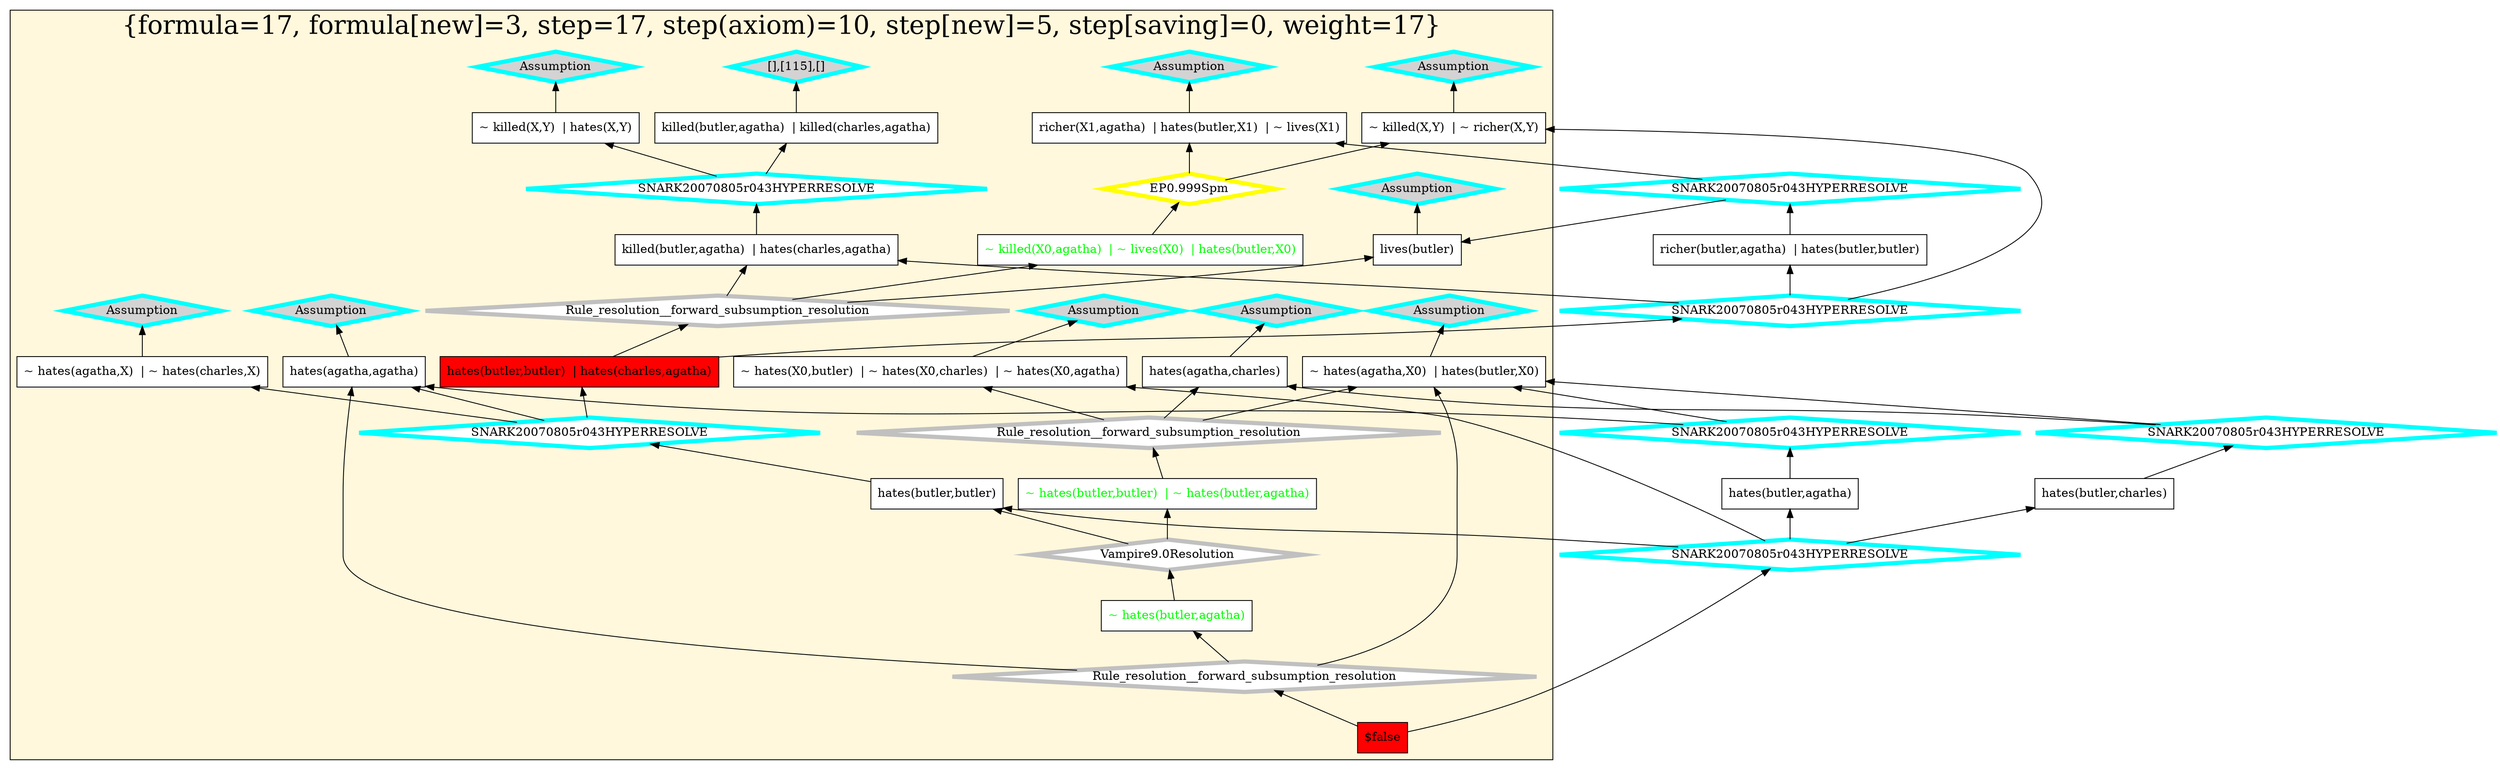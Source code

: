 digraph g 
{ rankdir=BT;
   
  "x_224" [ color="black" shape="box" label="killed(butler,agatha)  | hates(charles,agatha)" fillcolor="white" style="filled"  ];
  "x_39" [ color="black" shape="box" label="~ killed(X,Y)  | hates(X,Y)" fillcolor="white" style="filled"  ];
  "x_5" [ fontcolor="green" color="black" shape="box" label="hates(butler,X1)  | ~ killed(X1,agatha)  | ~ lives(X1)" fillcolor="white" style="filled"  ];
  "x_2" [ color="black" shape="box" label="$false" fillcolor="red" style="filled"  ];
  "x_392" [ color="black" shape="box" label="~ hates(X,agatha)  | ~ hates(X,butler)  | ~ hates(X,charles)" fillcolor="white" style="filled"  ];
  "x_82" [ color="black" shape="box" label="~ hates(agatha,X)  | hates(butler,X)" fillcolor="white" style="filled"  ];
  "x_3" [ color="black" shape="box" label="lives(butler)" fillcolor="white" style="filled"  ];
  "x_391" [ color="black" shape="box" label="hates(charles,agatha)  | hates(butler,butler)" fillcolor="red" style="filled"  ];
  "x_336" [ color="black" shape="box" label="hates(agatha,agatha)" fillcolor="white" style="filled"  ];
  "x_115" [ color="black" shape="box" label="killed(butler,agatha)  | killed(charles,agatha)" fillcolor="white" style="filled"  ];
  "x_391" [ color="black" shape="box" label="hates(butler,butler)  | hates(charles,agatha)" fillcolor="red" style="filled"  ];
  "x_225" [ color="black" shape="box" label="hates(agatha,charles)" fillcolor="white" style="filled"  ];
  "x_390" [ color="black" shape="box" label="~ killed(X1,X2)  | ~ richer(X1,X2)" fillcolor="white" style="filled"  ];
  "x_213" [ color="black" shape="box" label="~ lives(X)  | richer(X,agatha)  | hates(butler,X)" fillcolor="white" style="filled"  ];
  "x_270" [ color="black" shape="box" label="hates(butler,butler)" fillcolor="white" style="filled"  ];
  "x_206" [ color="black" shape="box" label="hates(butler,agatha)" fillcolor="white" style="filled"  ];
  "x_3" [ color="black" shape="box" label="lives(butler)" fillcolor="white" style="filled"  ];
  "x_82" [ color="black" shape="box" label="~ hates(agatha,X0)  | hates(butler,X0)" fillcolor="white" style="filled"  ];
  "x_225" [ color="black" shape="box" label="hates(agatha,charles)" fillcolor="white" style="filled"  ];
  "x_336" [ color="black" shape="box" label="hates(agatha,agatha)" fillcolor="white" style="filled"  ];
  "x_152" [ color="black" shape="box" label="hates(butler,charles)" fillcolor="white" style="filled"  ];
  "x_303" [ fontcolor="green" color="black" shape="box" label="~ hates(butler,agatha)" fillcolor="white" style="filled"  ];
  "x_2" [ color="black" shape="box" label="$false" fillcolor="red" style="filled"  ];
  "x_270" [ color="black" shape="box" label="hates(butler,butler)" fillcolor="white" style="filled"  ];
  "x_383" [ color="black" shape="box" label="~ hates(agatha,X)  | ~ hates(charles,X)" fillcolor="white" style="filled"  ];
  "x_390" [ color="black" shape="box" label="~ killed(X,Y)  | ~ richer(X,Y)" fillcolor="white" style="filled"  ];
  "x_5" [ fontcolor="green" color="black" shape="box" label="~ killed(X0,agatha)  | ~ lives(X0)  | hates(butler,X0)" fillcolor="white" style="filled"  ];
  "x_130" [ color="black" shape="box" label="richer(butler,agatha)  | hates(butler,butler)" fillcolor="white" style="filled"  ];
  "x_213" [ color="black" shape="box" label="richer(X1,agatha)  | hates(butler,X1)  | ~ lives(X1)" fillcolor="white" style="filled"  ];
  "x_224" [ color="black" shape="box" label="killed(butler,agatha)  | hates(charles,agatha)" fillcolor="white" style="filled"  ];
  "x_379" [ fontcolor="green" color="black" shape="box" label="~ hates(butler,butler)  | ~ hates(butler,agatha)" fillcolor="white" style="filled"  ];
  "x_392" [ color="black" shape="box" label="~ hates(X0,butler)  | ~ hates(X0,charles)  | ~ hates(X0,agatha)" fillcolor="white" style="filled"  ];
  "-7f2be617:1240b4a10d1:-4645" [ URL="http://browser.inference-web.org/iwbrowser/BrowseNodeSet?url=http%3A%2F%2Finference-web.org%2Fproofs%2Ftptp%2FSolutions%2FPUZ%2FPUZ001-1%2FVampire---9.0%2Fanswer.owl%23ns_38" color="grey" shape="diamond" label="Vampire9.0Resolution" fillcolor="white" style="filled" penwidth="5"  ];
  "x_303" -> "-7f2be617:1240b4a10d1:-4645";
  "-7f2be617:1240b4a10d1:-4645" -> "x_270";
  "-7f2be617:1240b4a10d1:-4645" -> "x_379";
  "-7f2be617:1240b4a10d1:-4887" [ URL="http://browser.inference-web.org/iwbrowser/BrowseNodeSet?url=http%3A%2F%2Finference-web.org%2Fproofs%2Ftptp%2FSolutions%2FPUZ%2FPUZ001-1%2FEP---1.1pre%2Fanswer.owl%23ns_14" color="yellow" shape="diamond" label="EP0.999Spm" fillcolor="white" style="filled" penwidth="5"  ];
  "x_5" -> "-7f2be617:1240b4a10d1:-4887";
  "-7f2be617:1240b4a10d1:-4887" -> "x_213";
  "-7f2be617:1240b4a10d1:-4887" -> "x_390";
  "-7f2be617:1240b4a10d1:-46c6" [ URL="http://browser.inference-web.org/iwbrowser/BrowseNodeSet?url=http%3A%2F%2Finference-web.org%2Fproofs%2Ftptp%2FSolutions%2FPUZ%2FPUZ001-1%2FSNARK---20080805r005%2Fanswer.owl%23ns_16" color="cyan" shape="diamond" label="SNARK20070805r043HYPERRESOLVE" fillcolor="white" style="filled" penwidth="5"  ];
  "x_130" -> "-7f2be617:1240b4a10d1:-46c6";
  "-7f2be617:1240b4a10d1:-46c6" -> "x_3";
  "-7f2be617:1240b4a10d1:-46c6" -> "x_213";
  "-7f2be617:1240b4a10d1:-46b2" [ URL="http://browser.inference-web.org/iwbrowser/BrowseNodeSet?url=http%3A%2F%2Finference-web.org%2Fproofs%2Ftptp%2FSolutions%2FPUZ%2FPUZ001-1%2FSNARK---20080805r005%2Fanswer.owl%23ns_different_hates" color="cyan" shape="diamond" label="Assumption" fillcolor="lightgrey" style="filled" penwidth="5"  ];
  "x_383" -> "-7f2be617:1240b4a10d1:-46b2";
  "-7f2be617:1240b4a10d1:-46cb" [ URL="http://browser.inference-web.org/iwbrowser/BrowseNodeSet?url=http%3A%2F%2Finference-web.org%2Fproofs%2Ftptp%2FSolutions%2FPUZ%2FPUZ001-1%2FSNARK---20080805r005%2Fanswer.owl%23ns_killer_hates_victim" color="cyan" shape="diamond" label="Assumption" fillcolor="lightgrey" style="filled" penwidth="5"  ];
  "x_39" -> "-7f2be617:1240b4a10d1:-46cb";
  "-7f2be617:1240b4a10d1:-46d0" [ URL="http://browser.inference-web.org/iwbrowser/BrowseNodeSet?url=http%3A%2F%2Finference-web.org%2Fproofs%2Ftptp%2FSolutions%2FPUZ%2FPUZ001-1%2FSNARK---20080805r005%2Fanswer.owl%23ns_prove_neither_charles_nor_butler_did_it" color="cyan" shape="diamond" label="[],[115],[]" fillcolor="lightgrey" style="filled" penwidth="5"  ];
  "x_115" -> "-7f2be617:1240b4a10d1:-46d0";
  "-7f2be617:1240b4a10d1:-46fc" [ URL="http://browser.inference-web.org/iwbrowser/BrowseNodeSet?url=http%3A%2F%2Finference-web.org%2Fproofs%2Ftptp%2FSolutions%2FPUZ%2FPUZ001-1%2FSNARK---20080805r005%2Fanswer.owl%23answer" color="cyan" shape="diamond" label="SNARK20070805r043HYPERRESOLVE" fillcolor="white" style="filled" penwidth="5"  ];
  "x_2" -> "-7f2be617:1240b4a10d1:-46fc";
  "-7f2be617:1240b4a10d1:-46fc" -> "x_152";
  "-7f2be617:1240b4a10d1:-46fc" -> "x_206";
  "-7f2be617:1240b4a10d1:-46fc" -> "x_270";
  "-7f2be617:1240b4a10d1:-46fc" -> "x_392";
  "-7f2be617:1240b4a10d1:-46b7" [ URL="http://browser.inference-web.org/iwbrowser/BrowseNodeSet?url=http%3A%2F%2Finference-web.org%2Fproofs%2Ftptp%2FSolutions%2FPUZ%2FPUZ001-1%2FSNARK---20080805r005%2Fanswer.owl%23ns_poorer_killer" color="cyan" shape="diamond" label="Assumption" fillcolor="lightgrey" style="filled" penwidth="5"  ];
  "x_390" -> "-7f2be617:1240b4a10d1:-46b7";
  "-7f2be617:1240b4a10d1:-463a" [ URL="http://browser.inference-web.org/iwbrowser/BrowseNodeSet?url=http%3A%2F%2Finference-web.org%2Fproofs%2Ftptp%2FSolutions%2FPUZ%2FPUZ001-1%2FVampire---9.0%2Fanswer.owl%23ns_35" color="grey" shape="diamond" label="Rule_resolution__forward_subsumption_resolution" fillcolor="white" style="filled" penwidth="5"  ];
  "x_391" -> "-7f2be617:1240b4a10d1:-463a";
  "-7f2be617:1240b4a10d1:-463a" -> "x_3";
  "-7f2be617:1240b4a10d1:-463a" -> "x_5";
  "-7f2be617:1240b4a10d1:-463a" -> "x_224";
  "-7f2be617:1240b4a10d1:-45fb" [ URL="http://browser.inference-web.org/iwbrowser/BrowseNodeSet?url=http%3A%2F%2Finference-web.org%2Fproofs%2Ftptp%2FSolutions%2FPUZ%2FPUZ001-1%2FVampire---9.0%2Fanswer.owl%23ns_29" color="grey" shape="diamond" label="Rule_resolution__forward_subsumption_resolution" fillcolor="white" style="filled" penwidth="5"  ];
  "x_379" -> "-7f2be617:1240b4a10d1:-45fb";
  "-7f2be617:1240b4a10d1:-45fb" -> "x_82";
  "-7f2be617:1240b4a10d1:-45fb" -> "x_225";
  "-7f2be617:1240b4a10d1:-45fb" -> "x_392";
  "-7f2be617:1240b4a10d1:-4701" [ URL="http://browser.inference-web.org/iwbrowser/BrowseNodeSet?url=http%3A%2F%2Finference-web.org%2Fproofs%2Ftptp%2FSolutions%2FPUZ%2FPUZ001-1%2FSNARK---20080805r005%2Fanswer.owl%23ns_agatha_hates_agatha" color="cyan" shape="diamond" label="Assumption" fillcolor="lightgrey" style="filled" penwidth="5"  ];
  "x_336" -> "-7f2be617:1240b4a10d1:-4701";
  "-7f2be617:1240b4a10d1:-46e1" [ URL="http://browser.inference-web.org/iwbrowser/BrowseNodeSet?url=http%3A%2F%2Finference-web.org%2Fproofs%2Ftptp%2FSolutions%2FPUZ%2FPUZ001-1%2FSNARK---20080805r005%2Fanswer.owl%23ns_18" color="cyan" shape="diamond" label="SNARK20070805r043HYPERRESOLVE" fillcolor="white" style="filled" penwidth="5"  ];
  "x_270" -> "-7f2be617:1240b4a10d1:-46e1";
  "-7f2be617:1240b4a10d1:-46e1" -> "x_336";
  "-7f2be617:1240b4a10d1:-46e1" -> "x_383";
  "-7f2be617:1240b4a10d1:-46e1" -> "x_391";
  "-7f2be617:1240b4a10d1:-464f" [ URL="http://browser.inference-web.org/iwbrowser/BrowseNodeSet?url=http%3A%2F%2Finference-web.org%2Fproofs%2Ftptp%2FSolutions%2FPUZ%2FPUZ001-1%2FVampire---9.0%2Fanswer.owl%23answer" color="grey" shape="diamond" label="Rule_resolution__forward_subsumption_resolution" fillcolor="white" style="filled" penwidth="5"  ];
  "x_2" -> "-7f2be617:1240b4a10d1:-464f";
  "-7f2be617:1240b4a10d1:-464f" -> "x_82";
  "-7f2be617:1240b4a10d1:-464f" -> "x_303";
  "-7f2be617:1240b4a10d1:-464f" -> "x_336";
  "-7f2be617:1240b4a10d1:-46c1" [ URL="http://browser.inference-web.org/iwbrowser/BrowseNodeSet?url=http%3A%2F%2Finference-web.org%2Fproofs%2Ftptp%2FSolutions%2FPUZ%2FPUZ001-1%2FSNARK---20080805r005%2Fanswer.owl%23ns_butler" color="cyan" shape="diamond" label="Assumption" fillcolor="lightgrey" style="filled" penwidth="5"  ];
  "x_3" -> "-7f2be617:1240b4a10d1:-46c1";
  "-7f2be617:1240b4a10d1:-46eb" [ URL="http://browser.inference-web.org/iwbrowser/BrowseNodeSet?url=http%3A%2F%2Finference-web.org%2Fproofs%2Ftptp%2FSolutions%2FPUZ%2FPUZ001-1%2FSNARK---20080805r005%2Fanswer.owl%23ns_same_hates" color="cyan" shape="diamond" label="Assumption" fillcolor="lightgrey" style="filled" penwidth="5"  ];
  "x_82" -> "-7f2be617:1240b4a10d1:-46eb";
  "-7f2be617:1240b4a10d1:-46d5" [ URL="http://browser.inference-web.org/iwbrowser/BrowseNodeSet?url=http%3A%2F%2Finference-web.org%2Fproofs%2Ftptp%2FSolutions%2FPUZ%2FPUZ001-1%2FSNARK---20080805r005%2Fanswer.owl%23ns_15" color="cyan" shape="diamond" label="SNARK20070805r043HYPERRESOLVE" fillcolor="white" style="filled" penwidth="5"  ];
  "x_224" -> "-7f2be617:1240b4a10d1:-46d5";
  "-7f2be617:1240b4a10d1:-46d5" -> "x_39";
  "-7f2be617:1240b4a10d1:-46d5" -> "x_115";
  "-7f2be617:1240b4a10d1:-46db" [ URL="http://browser.inference-web.org/iwbrowser/BrowseNodeSet?url=http%3A%2F%2Finference-web.org%2Fproofs%2Ftptp%2FSolutions%2FPUZ%2FPUZ001-1%2FSNARK---20080805r005%2Fanswer.owl%23ns_17" color="cyan" shape="diamond" label="SNARK20070805r043HYPERRESOLVE" fillcolor="white" style="filled" penwidth="5"  ];
  "x_391" -> "-7f2be617:1240b4a10d1:-46db";
  "-7f2be617:1240b4a10d1:-46db" -> "x_130";
  "-7f2be617:1240b4a10d1:-46db" -> "x_224";
  "-7f2be617:1240b4a10d1:-46db" -> "x_390";
  "-7f2be617:1240b4a10d1:-46ad" [ URL="http://browser.inference-web.org/iwbrowser/BrowseNodeSet?url=http%3A%2F%2Finference-web.org%2Fproofs%2Ftptp%2FSolutions%2FPUZ%2FPUZ001-1%2FSNARK---20080805r005%2Fanswer.owl%23ns_no_one_hates_everyone" color="cyan" shape="diamond" label="Assumption" fillcolor="lightgrey" style="filled" penwidth="5"  ];
  "x_392" -> "-7f2be617:1240b4a10d1:-46ad";
  "-7f2be617:1240b4a10d1:-46bc" [ URL="http://browser.inference-web.org/iwbrowser/BrowseNodeSet?url=http%3A%2F%2Finference-web.org%2Fproofs%2Ftptp%2FSolutions%2FPUZ%2FPUZ001-1%2FSNARK---20080805r005%2Fanswer.owl%23ns_butler_hates_poor" color="cyan" shape="diamond" label="Assumption" fillcolor="lightgrey" style="filled" penwidth="5"  ];
  "x_213" -> "-7f2be617:1240b4a10d1:-46bc";
  "-7f2be617:1240b4a10d1:-46f5" [ URL="http://browser.inference-web.org/iwbrowser/BrowseNodeSet?url=http%3A%2F%2Finference-web.org%2Fproofs%2Ftptp%2FSolutions%2FPUZ%2FPUZ001-1%2FSNARK---20080805r005%2Fanswer.owl%23ns_14" color="cyan" shape="diamond" label="SNARK20070805r043HYPERRESOLVE" fillcolor="white" style="filled" penwidth="5"  ];
  "x_152" -> "-7f2be617:1240b4a10d1:-46f5";
  "-7f2be617:1240b4a10d1:-46f5" -> "x_82";
  "-7f2be617:1240b4a10d1:-46f5" -> "x_225";
  "-7f2be617:1240b4a10d1:-46f0" [ URL="http://browser.inference-web.org/iwbrowser/BrowseNodeSet?url=http%3A%2F%2Finference-web.org%2Fproofs%2Ftptp%2FSolutions%2FPUZ%2FPUZ001-1%2FSNARK---20080805r005%2Fanswer.owl%23ns_agatha_hates_charles" color="cyan" shape="diamond" label="Assumption" fillcolor="lightgrey" style="filled" penwidth="5"  ];
  "x_225" -> "-7f2be617:1240b4a10d1:-46f0";
  "-7f2be617:1240b4a10d1:-46e6" [ URL="http://browser.inference-web.org/iwbrowser/BrowseNodeSet?url=http%3A%2F%2Finference-web.org%2Fproofs%2Ftptp%2FSolutions%2FPUZ%2FPUZ001-1%2FSNARK---20080805r005%2Fanswer.owl%23ns_13" color="cyan" shape="diamond" label="SNARK20070805r043HYPERRESOLVE" fillcolor="white" style="filled" penwidth="5"  ];
  "x_206" -> "-7f2be617:1240b4a10d1:-46e6";
  "-7f2be617:1240b4a10d1:-46e6" -> "x_82";
  "-7f2be617:1240b4a10d1:-46e6" -> "x_336";
  
 subgraph cluster_opt 
{ labelloc=b label="{formula=17, formula[new]=3, step=17, step(axiom)=10, step[new]=5, step[saving]=0, weight=17}" 
 fontsize=30 fillcolor=cornsilk style=filled 
  x_2 ; x_3 ; x_39 ; x_5 ; x_336 ; x_383 ; x_379 ; x_225 ; x_224 ; x_392 ; x_115 ; x_82 ; x_213 ; x_270 ; x_391 ; x_390 ; x_303 ; "-7f2be617:1240b4a10d1:-4645" ;
 "-7f2be617:1240b4a10d1:-4887" ;
 "-7f2be617:1240b4a10d1:-46b2" ;
 "-7f2be617:1240b4a10d1:-46cb" ;
 "-7f2be617:1240b4a10d1:-46d0" ;
 "-7f2be617:1240b4a10d1:-46b7" ;
 "-7f2be617:1240b4a10d1:-463a" ;
 "-7f2be617:1240b4a10d1:-45fb" ;
 "-7f2be617:1240b4a10d1:-4701" ;
 "-7f2be617:1240b4a10d1:-46e1" ;
 "-7f2be617:1240b4a10d1:-464f" ;
 "-7f2be617:1240b4a10d1:-46c1" ;
 "-7f2be617:1240b4a10d1:-46eb" ;
 "-7f2be617:1240b4a10d1:-46d5" ;
 "-7f2be617:1240b4a10d1:-46ad" ;
 "-7f2be617:1240b4a10d1:-46bc" ;
 "-7f2be617:1240b4a10d1:-46f0" ;
 
}
 
}

